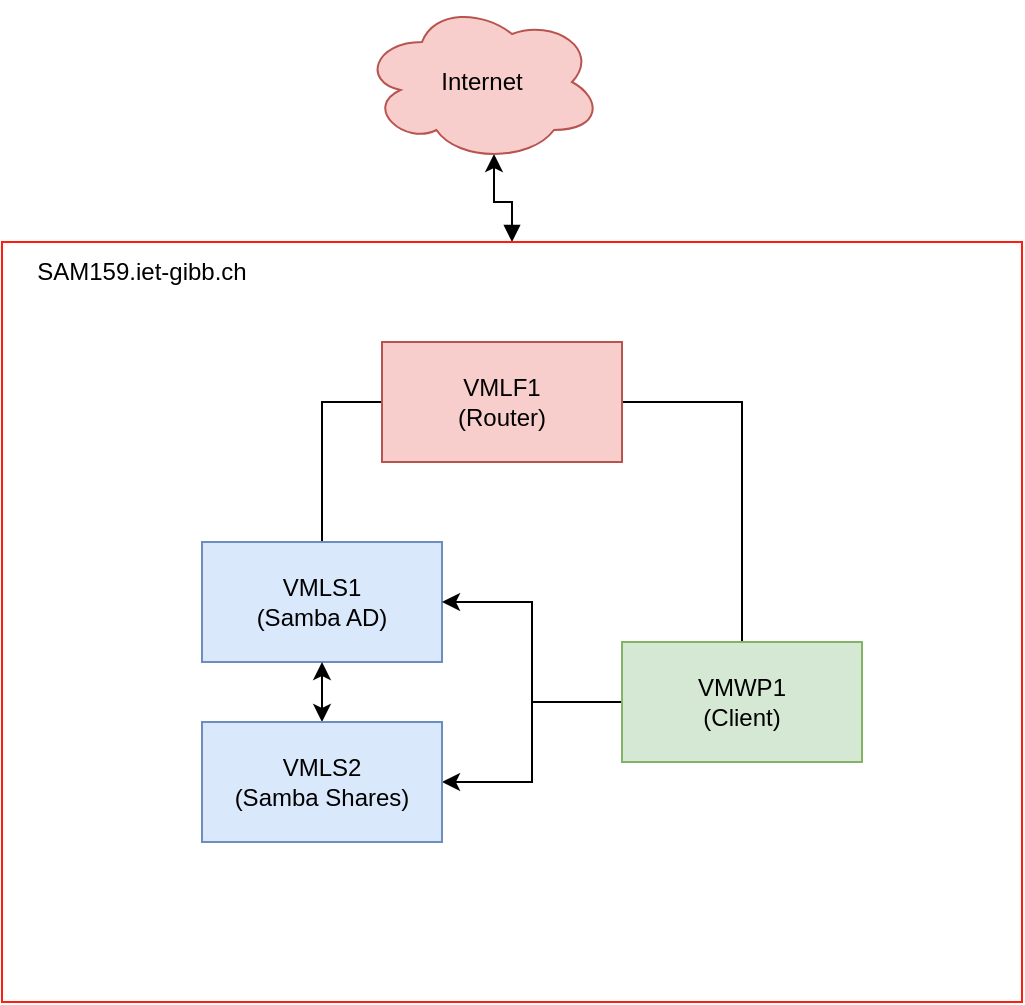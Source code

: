 <mxfile version="20.8.6" type="github">
  <diagram id="58D5AOafcy1_hrWV-0iV" name="Seite-1">
    <mxGraphModel dx="989" dy="543" grid="1" gridSize="10" guides="1" tooltips="1" connect="1" arrows="1" fold="1" page="1" pageScale="1" pageWidth="827" pageHeight="1169" math="0" shadow="0">
      <root>
        <mxCell id="0" />
        <mxCell id="1" parent="0" />
        <mxCell id="SmPyQhIkt906FPV42rZm-10" style="edgeStyle=orthogonalEdgeStyle;rounded=0;orthogonalLoop=1;jettySize=auto;html=1;exitX=0.5;exitY=0;exitDx=0;exitDy=0;entryX=0.55;entryY=0.95;entryDx=0;entryDy=0;entryPerimeter=0;startArrow=block;startFill=1;" edge="1" parent="1" source="SmPyQhIkt906FPV42rZm-7" target="SmPyQhIkt906FPV42rZm-6">
          <mxGeometry relative="1" as="geometry" />
        </mxCell>
        <mxCell id="SmPyQhIkt906FPV42rZm-7" value="" style="rounded=0;whiteSpace=wrap;html=1;strokeColor=#FF1D0D;" vertex="1" parent="1">
          <mxGeometry x="110" y="130" width="510" height="380" as="geometry" />
        </mxCell>
        <mxCell id="SmPyQhIkt906FPV42rZm-12" style="edgeStyle=orthogonalEdgeStyle;rounded=0;orthogonalLoop=1;jettySize=auto;html=1;exitX=0.5;exitY=0;exitDx=0;exitDy=0;entryX=0;entryY=0.5;entryDx=0;entryDy=0;startArrow=none;startFill=0;endArrow=none;endFill=0;" edge="1" parent="1" source="SmPyQhIkt906FPV42rZm-2" target="SmPyQhIkt906FPV42rZm-4">
          <mxGeometry relative="1" as="geometry" />
        </mxCell>
        <mxCell id="SmPyQhIkt906FPV42rZm-2" value="VMLS1&lt;br&gt;(Samba AD)" style="rounded=0;whiteSpace=wrap;html=1;fillColor=#dae8fc;strokeColor=#6c8ebf;" vertex="1" parent="1">
          <mxGeometry x="210" y="280" width="120" height="60" as="geometry" />
        </mxCell>
        <mxCell id="SmPyQhIkt906FPV42rZm-13" style="edgeStyle=orthogonalEdgeStyle;rounded=0;orthogonalLoop=1;jettySize=auto;html=1;exitX=0.5;exitY=0;exitDx=0;exitDy=0;entryX=1;entryY=0.5;entryDx=0;entryDy=0;startArrow=none;startFill=0;endArrow=none;endFill=0;" edge="1" parent="1" source="SmPyQhIkt906FPV42rZm-3" target="SmPyQhIkt906FPV42rZm-4">
          <mxGeometry relative="1" as="geometry" />
        </mxCell>
        <mxCell id="SmPyQhIkt906FPV42rZm-14" style="edgeStyle=orthogonalEdgeStyle;rounded=0;orthogonalLoop=1;jettySize=auto;html=1;exitX=0;exitY=0.5;exitDx=0;exitDy=0;entryX=1;entryY=0.5;entryDx=0;entryDy=0;startArrow=none;startFill=0;endArrow=classic;endFill=1;" edge="1" parent="1" source="SmPyQhIkt906FPV42rZm-3" target="SmPyQhIkt906FPV42rZm-2">
          <mxGeometry relative="1" as="geometry" />
        </mxCell>
        <mxCell id="SmPyQhIkt906FPV42rZm-15" style="edgeStyle=orthogonalEdgeStyle;rounded=0;orthogonalLoop=1;jettySize=auto;html=1;exitX=0;exitY=0.5;exitDx=0;exitDy=0;entryX=1;entryY=0.5;entryDx=0;entryDy=0;startArrow=none;startFill=0;endArrow=classic;endFill=1;" edge="1" parent="1" source="SmPyQhIkt906FPV42rZm-3" target="SmPyQhIkt906FPV42rZm-5">
          <mxGeometry relative="1" as="geometry" />
        </mxCell>
        <mxCell id="SmPyQhIkt906FPV42rZm-3" value="VMWP1&lt;br&gt;(Client)" style="rounded=0;whiteSpace=wrap;html=1;fillColor=#d5e8d4;strokeColor=#82b366;" vertex="1" parent="1">
          <mxGeometry x="420" y="330" width="120" height="60" as="geometry" />
        </mxCell>
        <mxCell id="SmPyQhIkt906FPV42rZm-4" value="VMLF1&lt;br&gt;(Router)" style="rounded=0;whiteSpace=wrap;html=1;fillColor=#f8cecc;strokeColor=#b85450;" vertex="1" parent="1">
          <mxGeometry x="300" y="180" width="120" height="60" as="geometry" />
        </mxCell>
        <mxCell id="SmPyQhIkt906FPV42rZm-16" style="edgeStyle=orthogonalEdgeStyle;rounded=0;orthogonalLoop=1;jettySize=auto;html=1;exitX=0.5;exitY=0;exitDx=0;exitDy=0;entryX=0.5;entryY=1;entryDx=0;entryDy=0;startArrow=classic;startFill=1;endArrow=classic;endFill=1;" edge="1" parent="1" source="SmPyQhIkt906FPV42rZm-5" target="SmPyQhIkt906FPV42rZm-2">
          <mxGeometry relative="1" as="geometry" />
        </mxCell>
        <mxCell id="SmPyQhIkt906FPV42rZm-5" value="VMLS2&lt;br&gt;(Samba Shares)" style="rounded=0;whiteSpace=wrap;html=1;fillColor=#dae8fc;strokeColor=#6c8ebf;" vertex="1" parent="1">
          <mxGeometry x="210" y="370" width="120" height="60" as="geometry" />
        </mxCell>
        <mxCell id="SmPyQhIkt906FPV42rZm-6" value="Internet" style="ellipse;shape=cloud;whiteSpace=wrap;html=1;fillColor=#f8cecc;strokeColor=#b85450;" vertex="1" parent="1">
          <mxGeometry x="290" y="10" width="120" height="80" as="geometry" />
        </mxCell>
        <mxCell id="SmPyQhIkt906FPV42rZm-8" value="SAM159.iet-gibb.ch" style="text;html=1;strokeColor=none;fillColor=none;align=center;verticalAlign=middle;whiteSpace=wrap;rounded=0;" vertex="1" parent="1">
          <mxGeometry x="110" y="130" width="140" height="30" as="geometry" />
        </mxCell>
      </root>
    </mxGraphModel>
  </diagram>
</mxfile>
